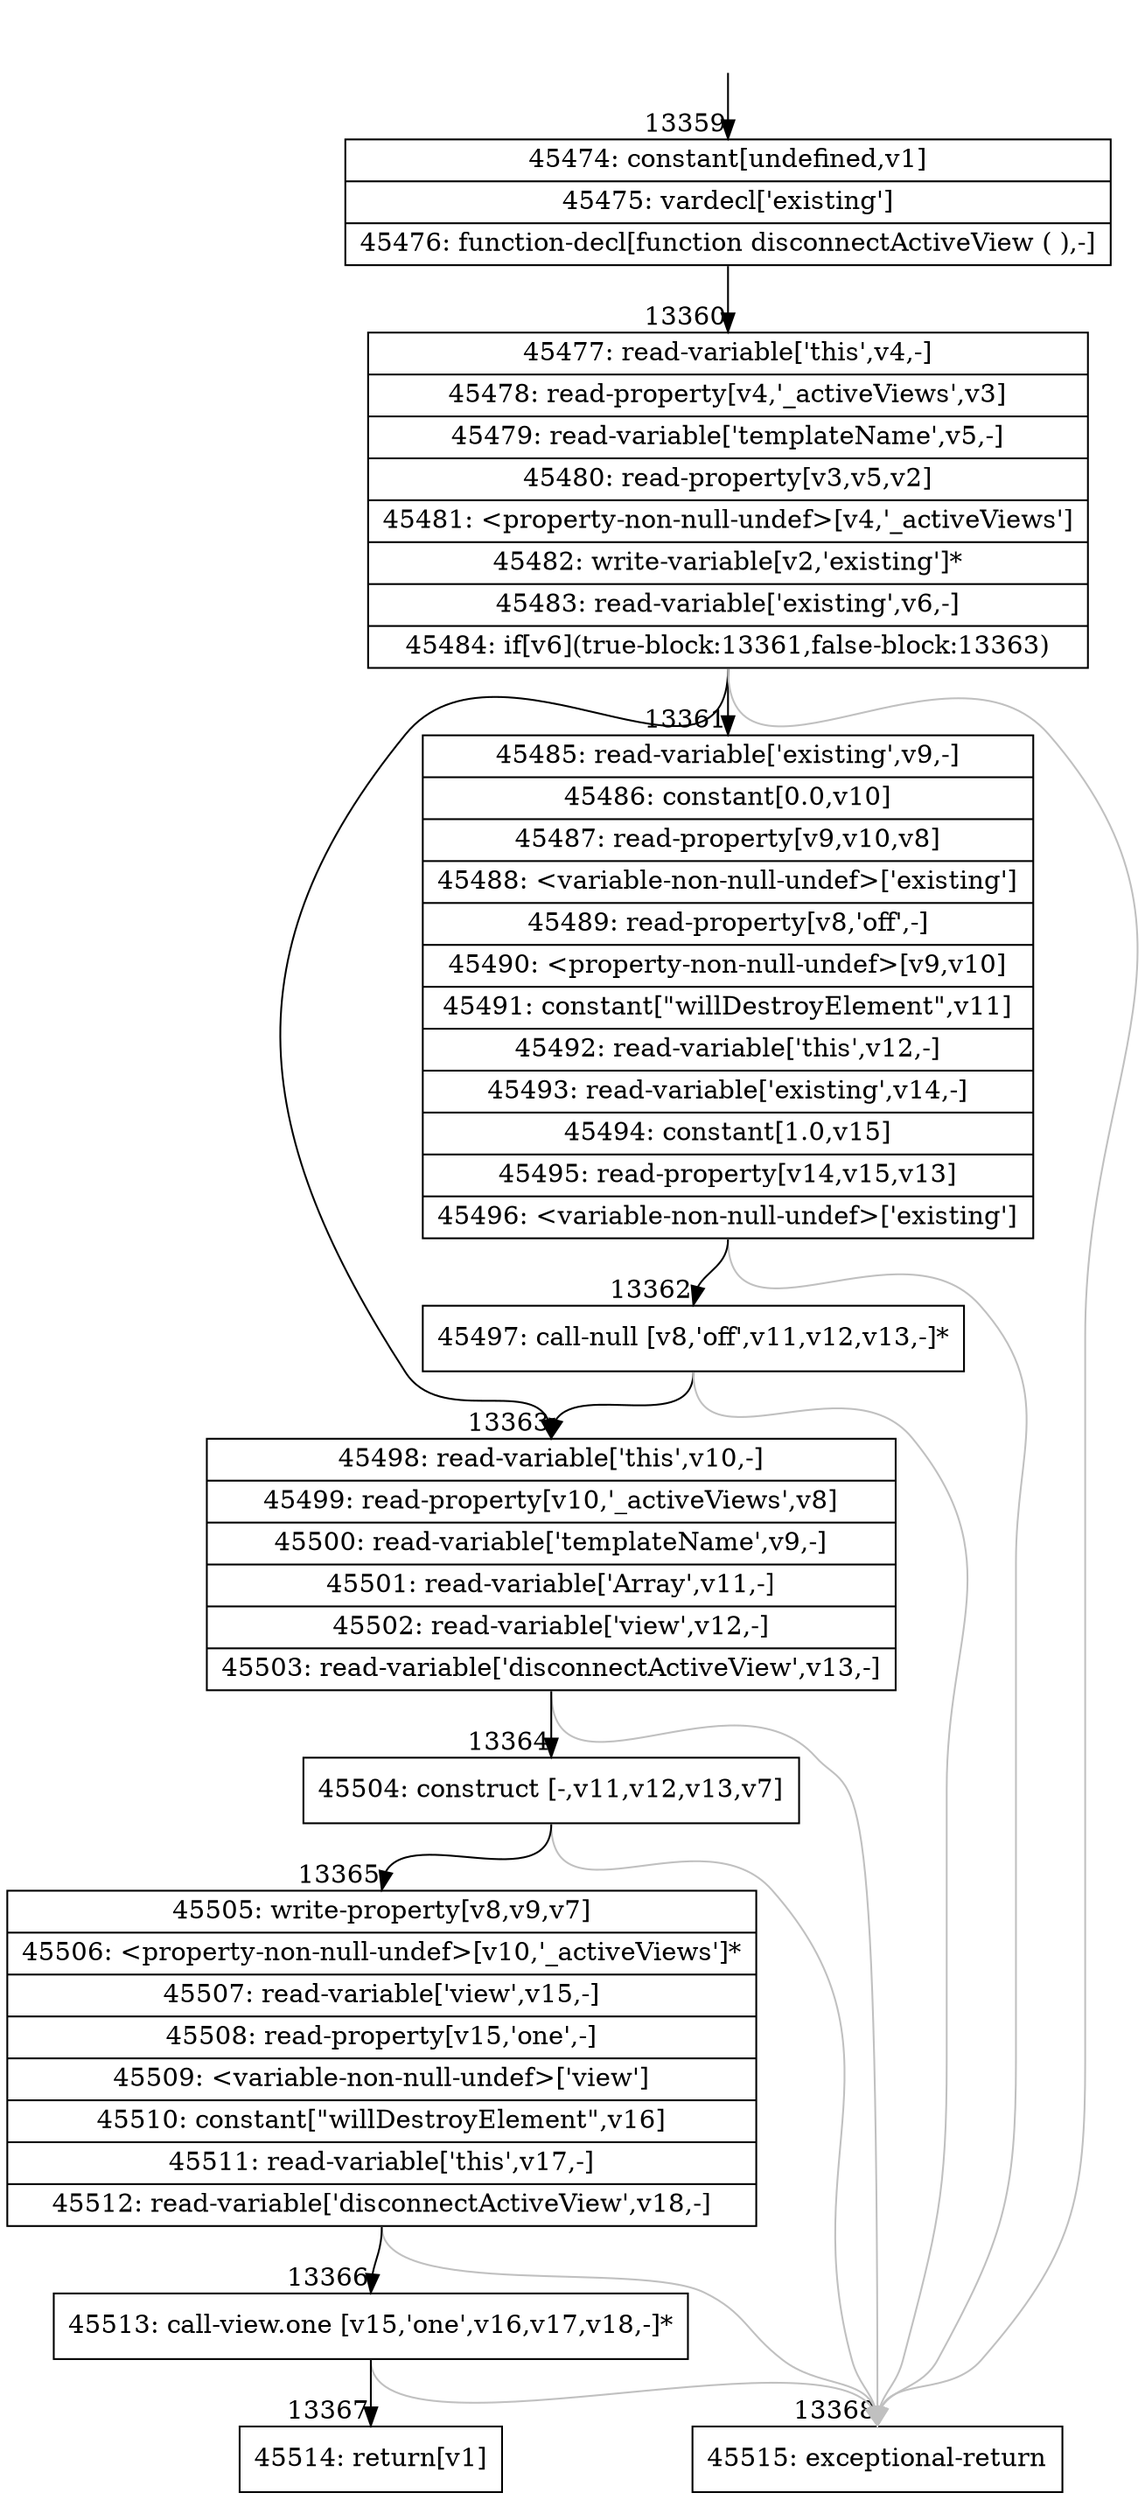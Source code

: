 digraph {
rankdir="TD"
BB_entry1105[shape=none,label=""];
BB_entry1105 -> BB13359 [tailport=s, headport=n, headlabel="    13359"]
BB13359 [shape=record label="{45474: constant[undefined,v1]|45475: vardecl['existing']|45476: function-decl[function disconnectActiveView ( ),-]}" ] 
BB13359 -> BB13360 [tailport=s, headport=n, headlabel="      13360"]
BB13360 [shape=record label="{45477: read-variable['this',v4,-]|45478: read-property[v4,'_activeViews',v3]|45479: read-variable['templateName',v5,-]|45480: read-property[v3,v5,v2]|45481: \<property-non-null-undef\>[v4,'_activeViews']|45482: write-variable[v2,'existing']*|45483: read-variable['existing',v6,-]|45484: if[v6](true-block:13361,false-block:13363)}" ] 
BB13360 -> BB13361 [tailport=s, headport=n, headlabel="      13361"]
BB13360 -> BB13363 [tailport=s, headport=n, headlabel="      13363"]
BB13360 -> BB13368 [tailport=s, headport=n, color=gray, headlabel="      13368"]
BB13361 [shape=record label="{45485: read-variable['existing',v9,-]|45486: constant[0.0,v10]|45487: read-property[v9,v10,v8]|45488: \<variable-non-null-undef\>['existing']|45489: read-property[v8,'off',-]|45490: \<property-non-null-undef\>[v9,v10]|45491: constant[\"willDestroyElement\",v11]|45492: read-variable['this',v12,-]|45493: read-variable['existing',v14,-]|45494: constant[1.0,v15]|45495: read-property[v14,v15,v13]|45496: \<variable-non-null-undef\>['existing']}" ] 
BB13361 -> BB13362 [tailport=s, headport=n, headlabel="      13362"]
BB13361 -> BB13368 [tailport=s, headport=n, color=gray]
BB13362 [shape=record label="{45497: call-null [v8,'off',v11,v12,v13,-]*}" ] 
BB13362 -> BB13363 [tailport=s, headport=n]
BB13362 -> BB13368 [tailport=s, headport=n, color=gray]
BB13363 [shape=record label="{45498: read-variable['this',v10,-]|45499: read-property[v10,'_activeViews',v8]|45500: read-variable['templateName',v9,-]|45501: read-variable['Array',v11,-]|45502: read-variable['view',v12,-]|45503: read-variable['disconnectActiveView',v13,-]}" ] 
BB13363 -> BB13364 [tailport=s, headport=n, headlabel="      13364"]
BB13363 -> BB13368 [tailport=s, headport=n, color=gray]
BB13364 [shape=record label="{45504: construct [-,v11,v12,v13,v7]}" ] 
BB13364 -> BB13365 [tailport=s, headport=n, headlabel="      13365"]
BB13364 -> BB13368 [tailport=s, headport=n, color=gray]
BB13365 [shape=record label="{45505: write-property[v8,v9,v7]|45506: \<property-non-null-undef\>[v10,'_activeViews']*|45507: read-variable['view',v15,-]|45508: read-property[v15,'one',-]|45509: \<variable-non-null-undef\>['view']|45510: constant[\"willDestroyElement\",v16]|45511: read-variable['this',v17,-]|45512: read-variable['disconnectActiveView',v18,-]}" ] 
BB13365 -> BB13366 [tailport=s, headport=n, headlabel="      13366"]
BB13365 -> BB13368 [tailport=s, headport=n, color=gray]
BB13366 [shape=record label="{45513: call-view.one [v15,'one',v16,v17,v18,-]*}" ] 
BB13366 -> BB13367 [tailport=s, headport=n, headlabel="      13367"]
BB13366 -> BB13368 [tailport=s, headport=n, color=gray]
BB13367 [shape=record label="{45514: return[v1]}" ] 
BB13368 [shape=record label="{45515: exceptional-return}" ] 
//#$~ 25039
}
